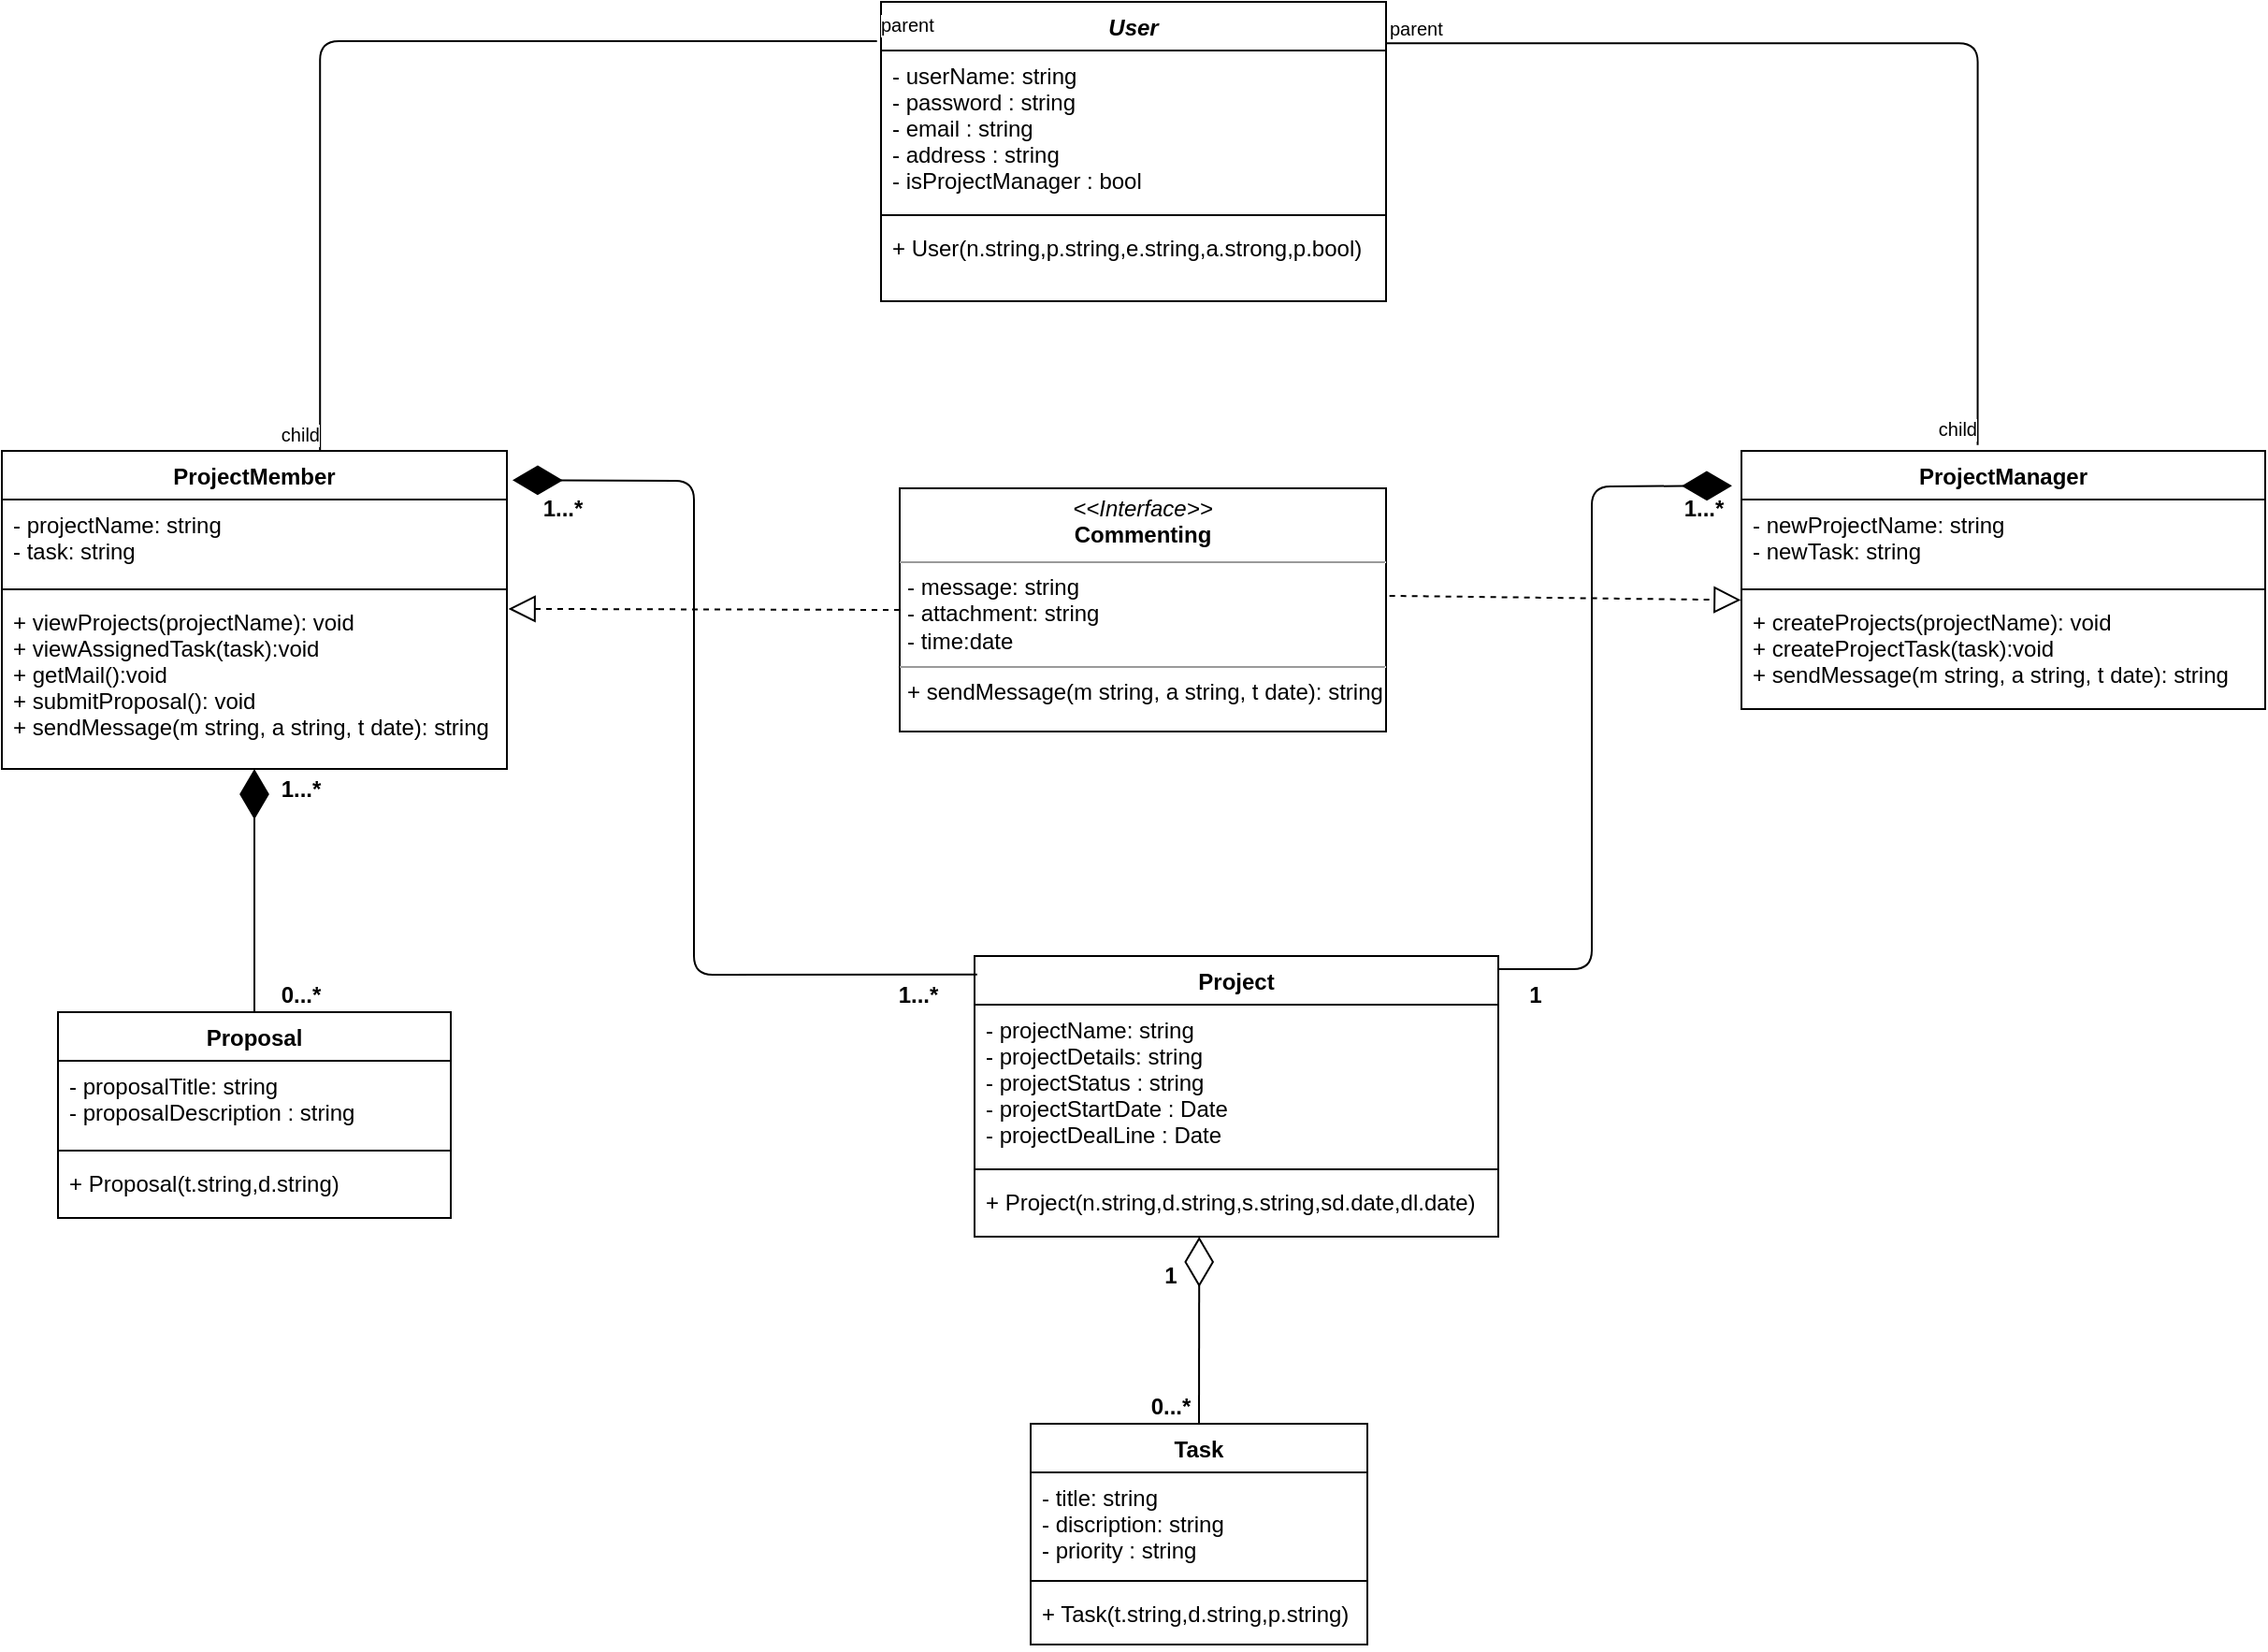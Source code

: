 <mxfile version="13.3.5" type="device"><diagram id="2Cl9fzCKSNsaMfrPJ8Xt" name="Page-1"><mxGraphModel dx="2586" dy="1040" grid="1" gridSize="10" guides="1" tooltips="1" connect="1" arrows="1" fold="1" page="1" pageScale="1" pageWidth="850" pageHeight="1100" math="0" shadow="0"><root><mxCell id="0"/><mxCell id="1" parent="0"/><mxCell id="uXGaV3KBPyQ8oldpmu42-17" value="Project" style="swimlane;fontStyle=1;align=center;verticalAlign=top;childLayout=stackLayout;horizontal=1;startSize=26;horizontalStack=0;resizeParent=1;resizeParentMax=0;resizeLast=0;collapsible=1;marginBottom=0;" vertex="1" parent="1"><mxGeometry x="350" y="610" width="280" height="150" as="geometry"/></mxCell><mxCell id="uXGaV3KBPyQ8oldpmu42-18" value="- projectName: string&#10;- projectDetails: string&#10;- projectStatus : string&#10;- projectStartDate : Date&#10;- projectDealLine : Date&#10;" style="text;strokeColor=none;fillColor=none;align=left;verticalAlign=top;spacingLeft=4;spacingRight=4;overflow=hidden;rotatable=0;points=[[0,0.5],[1,0.5]];portConstraint=eastwest;" vertex="1" parent="uXGaV3KBPyQ8oldpmu42-17"><mxGeometry y="26" width="280" height="84" as="geometry"/></mxCell><mxCell id="uXGaV3KBPyQ8oldpmu42-19" value="" style="line;strokeWidth=1;fillColor=none;align=left;verticalAlign=middle;spacingTop=-1;spacingLeft=3;spacingRight=3;rotatable=0;labelPosition=right;points=[];portConstraint=eastwest;" vertex="1" parent="uXGaV3KBPyQ8oldpmu42-17"><mxGeometry y="110" width="280" height="8" as="geometry"/></mxCell><mxCell id="uXGaV3KBPyQ8oldpmu42-20" value="+ Project(n.string,d.string,s.string,sd.date,dl.date)" style="text;strokeColor=none;fillColor=none;align=left;verticalAlign=top;spacingLeft=4;spacingRight=4;overflow=hidden;rotatable=0;points=[[0,0.5],[1,0.5]];portConstraint=eastwest;" vertex="1" parent="uXGaV3KBPyQ8oldpmu42-17"><mxGeometry y="118" width="280" height="32" as="geometry"/></mxCell><mxCell id="uXGaV3KBPyQ8oldpmu42-31" value="&lt;p style=&quot;margin: 0px ; margin-top: 4px ; text-align: center&quot;&gt;&lt;i&gt;&amp;lt;&amp;lt;Interface&amp;gt;&amp;gt;&lt;/i&gt;&lt;br&gt;&lt;b&gt;Commenting&lt;/b&gt;&lt;/p&gt;&lt;hr size=&quot;1&quot;&gt;&lt;p style=&quot;margin: 0px ; margin-left: 4px&quot;&gt;- message: string&lt;br&gt;- attachment: string&lt;/p&gt;&lt;p style=&quot;margin: 0px ; margin-left: 4px&quot;&gt;- time:date&lt;/p&gt;&lt;hr size=&quot;1&quot;&gt;&lt;p style=&quot;margin: 0px ; margin-left: 4px&quot;&gt;+ sendMessage(m string, a string, t date): string&lt;br&gt;&lt;/p&gt;" style="verticalAlign=top;align=left;overflow=fill;fontSize=12;fontFamily=Helvetica;html=1;" vertex="1" parent="1"><mxGeometry x="310" y="360" width="260" height="130" as="geometry"/></mxCell><mxCell id="uXGaV3KBPyQ8oldpmu42-1" value="User" style="swimlane;fontStyle=3;align=center;verticalAlign=top;childLayout=stackLayout;horizontal=1;startSize=26;horizontalStack=0;resizeParent=1;resizeParentMax=0;resizeLast=0;collapsible=1;marginBottom=0;" vertex="1" parent="1"><mxGeometry x="300" y="100" width="270" height="160" as="geometry"/></mxCell><mxCell id="uXGaV3KBPyQ8oldpmu42-2" value="- userName: string&#10;- password : string&#10;- email : string&#10;- address : string&#10;- isProjectManager : bool" style="text;strokeColor=none;fillColor=none;align=left;verticalAlign=top;spacingLeft=4;spacingRight=4;overflow=hidden;rotatable=0;points=[[0,0.5],[1,0.5]];portConstraint=eastwest;" vertex="1" parent="uXGaV3KBPyQ8oldpmu42-1"><mxGeometry y="26" width="270" height="84" as="geometry"/></mxCell><mxCell id="uXGaV3KBPyQ8oldpmu42-3" value="" style="line;strokeWidth=1;fillColor=none;align=left;verticalAlign=middle;spacingTop=-1;spacingLeft=3;spacingRight=3;rotatable=0;labelPosition=right;points=[];portConstraint=eastwest;" vertex="1" parent="uXGaV3KBPyQ8oldpmu42-1"><mxGeometry y="110" width="270" height="8" as="geometry"/></mxCell><mxCell id="uXGaV3KBPyQ8oldpmu42-4" value="+ User(n.string,p.string,e.string,a.strong,p.bool)" style="text;strokeColor=none;fillColor=none;align=left;verticalAlign=top;spacingLeft=4;spacingRight=4;overflow=hidden;rotatable=0;points=[[0,0.5],[1,0.5]];portConstraint=eastwest;" vertex="1" parent="uXGaV3KBPyQ8oldpmu42-1"><mxGeometry y="118" width="270" height="42" as="geometry"/></mxCell><mxCell id="uXGaV3KBPyQ8oldpmu42-9" value="ProjectMember" style="swimlane;fontStyle=1;align=center;verticalAlign=top;childLayout=stackLayout;horizontal=1;startSize=26;horizontalStack=0;resizeParent=1;resizeParentMax=0;resizeLast=0;collapsible=1;marginBottom=0;" vertex="1" parent="1"><mxGeometry x="-170" y="340" width="270" height="170" as="geometry"/></mxCell><mxCell id="uXGaV3KBPyQ8oldpmu42-10" value="- projectName: string&#10;- task: string" style="text;strokeColor=none;fillColor=none;align=left;verticalAlign=top;spacingLeft=4;spacingRight=4;overflow=hidden;rotatable=0;points=[[0,0.5],[1,0.5]];portConstraint=eastwest;" vertex="1" parent="uXGaV3KBPyQ8oldpmu42-9"><mxGeometry y="26" width="270" height="44" as="geometry"/></mxCell><mxCell id="uXGaV3KBPyQ8oldpmu42-11" value="" style="line;strokeWidth=1;fillColor=none;align=left;verticalAlign=middle;spacingTop=-1;spacingLeft=3;spacingRight=3;rotatable=0;labelPosition=right;points=[];portConstraint=eastwest;" vertex="1" parent="uXGaV3KBPyQ8oldpmu42-9"><mxGeometry y="70" width="270" height="8" as="geometry"/></mxCell><mxCell id="uXGaV3KBPyQ8oldpmu42-12" value="+ viewProjects(projectName): void&#10;+ viewAssignedTask(task):void&#10;+ getMail():void&#10;+ submitProposal(): void&#10;+ sendMessage(m string, a string, t date): string" style="text;strokeColor=none;fillColor=none;align=left;verticalAlign=top;spacingLeft=4;spacingRight=4;overflow=hidden;rotatable=0;points=[[0,0.5],[1,0.5]];portConstraint=eastwest;" vertex="1" parent="uXGaV3KBPyQ8oldpmu42-9"><mxGeometry y="78" width="270" height="92" as="geometry"/></mxCell><mxCell id="uXGaV3KBPyQ8oldpmu42-13" value="ProjectManager" style="swimlane;fontStyle=1;align=center;verticalAlign=top;childLayout=stackLayout;horizontal=1;startSize=26;horizontalStack=0;resizeParent=1;resizeParentMax=0;resizeLast=0;collapsible=1;marginBottom=0;" vertex="1" parent="1"><mxGeometry x="760" y="340" width="280" height="138" as="geometry"/></mxCell><mxCell id="uXGaV3KBPyQ8oldpmu42-14" value="- newProjectName: string&#10;- newTask: string" style="text;strokeColor=none;fillColor=none;align=left;verticalAlign=top;spacingLeft=4;spacingRight=4;overflow=hidden;rotatable=0;points=[[0,0.5],[1,0.5]];portConstraint=eastwest;" vertex="1" parent="uXGaV3KBPyQ8oldpmu42-13"><mxGeometry y="26" width="280" height="44" as="geometry"/></mxCell><mxCell id="uXGaV3KBPyQ8oldpmu42-15" value="" style="line;strokeWidth=1;fillColor=none;align=left;verticalAlign=middle;spacingTop=-1;spacingLeft=3;spacingRight=3;rotatable=0;labelPosition=right;points=[];portConstraint=eastwest;" vertex="1" parent="uXGaV3KBPyQ8oldpmu42-13"><mxGeometry y="70" width="280" height="8" as="geometry"/></mxCell><mxCell id="uXGaV3KBPyQ8oldpmu42-16" value="+ createProjects(projectName): void&#10;+ createProjectTask(task):void&#10;+ sendMessage(m string, a string, t date): string" style="text;strokeColor=none;fillColor=none;align=left;verticalAlign=top;spacingLeft=4;spacingRight=4;overflow=hidden;rotatable=0;points=[[0,0.5],[1,0.5]];portConstraint=eastwest;" vertex="1" parent="uXGaV3KBPyQ8oldpmu42-13"><mxGeometry y="78" width="280" height="60" as="geometry"/></mxCell><mxCell id="uXGaV3KBPyQ8oldpmu42-25" value="Proposal" style="swimlane;fontStyle=1;align=center;verticalAlign=top;childLayout=stackLayout;horizontal=1;startSize=26;horizontalStack=0;resizeParent=1;resizeParentMax=0;resizeLast=0;collapsible=1;marginBottom=0;" vertex="1" parent="1"><mxGeometry x="-140" y="640" width="210" height="110" as="geometry"/></mxCell><mxCell id="uXGaV3KBPyQ8oldpmu42-26" value="- proposalTitle: string&#10;- proposalDescription : string" style="text;strokeColor=none;fillColor=none;align=left;verticalAlign=top;spacingLeft=4;spacingRight=4;overflow=hidden;rotatable=0;points=[[0,0.5],[1,0.5]];portConstraint=eastwest;" vertex="1" parent="uXGaV3KBPyQ8oldpmu42-25"><mxGeometry y="26" width="210" height="44" as="geometry"/></mxCell><mxCell id="uXGaV3KBPyQ8oldpmu42-27" value="" style="line;strokeWidth=1;fillColor=none;align=left;verticalAlign=middle;spacingTop=-1;spacingLeft=3;spacingRight=3;rotatable=0;labelPosition=right;points=[];portConstraint=eastwest;" vertex="1" parent="uXGaV3KBPyQ8oldpmu42-25"><mxGeometry y="70" width="210" height="8" as="geometry"/></mxCell><mxCell id="uXGaV3KBPyQ8oldpmu42-28" value="+ Proposal(t.string,d.string)" style="text;strokeColor=none;fillColor=none;align=left;verticalAlign=top;spacingLeft=4;spacingRight=4;overflow=hidden;rotatable=0;points=[[0,0.5],[1,0.5]];portConstraint=eastwest;" vertex="1" parent="uXGaV3KBPyQ8oldpmu42-25"><mxGeometry y="78" width="210" height="32" as="geometry"/></mxCell><mxCell id="uXGaV3KBPyQ8oldpmu42-32" value="" style="endArrow=block;dashed=1;endFill=0;endSize=12;html=1;exitX=0;exitY=0.5;exitDx=0;exitDy=0;entryX=1.003;entryY=0.07;entryDx=0;entryDy=0;entryPerimeter=0;" edge="1" parent="1" source="uXGaV3KBPyQ8oldpmu42-31" target="uXGaV3KBPyQ8oldpmu42-12"><mxGeometry width="160" relative="1" as="geometry"><mxPoint x="120" y="330" as="sourcePoint"/><mxPoint x="280" y="330" as="targetPoint"/></mxGeometry></mxCell><mxCell id="uXGaV3KBPyQ8oldpmu42-33" value="" style="endArrow=block;dashed=1;endFill=0;endSize=12;html=1;exitX=1.007;exitY=0.442;exitDx=0;exitDy=0;exitPerimeter=0;entryX=-0.001;entryY=0.029;entryDx=0;entryDy=0;entryPerimeter=0;" edge="1" parent="1" source="uXGaV3KBPyQ8oldpmu42-31" target="uXGaV3KBPyQ8oldpmu42-16"><mxGeometry width="160" relative="1" as="geometry"><mxPoint x="300" y="330" as="sourcePoint"/><mxPoint x="460" y="330" as="targetPoint"/></mxGeometry></mxCell><mxCell id="uXGaV3KBPyQ8oldpmu42-34" value="" style="endArrow=none;html=1;edgeStyle=orthogonalEdgeStyle;entryX=0.63;entryY=0;entryDx=0;entryDy=0;entryPerimeter=0;exitX=-0.008;exitY=0.131;exitDx=0;exitDy=0;exitPerimeter=0;" edge="1" parent="1" source="uXGaV3KBPyQ8oldpmu42-1" target="uXGaV3KBPyQ8oldpmu42-9"><mxGeometry relative="1" as="geometry"><mxPoint x="290" y="120" as="sourcePoint"/><mxPoint x="390" y="330" as="targetPoint"/></mxGeometry></mxCell><mxCell id="uXGaV3KBPyQ8oldpmu42-35" value="parent" style="resizable=0;html=1;align=left;verticalAlign=bottom;labelBackgroundColor=#ffffff;fontSize=10;" connectable="0" vertex="1" parent="uXGaV3KBPyQ8oldpmu42-34"><mxGeometry x="-1" relative="1" as="geometry"/></mxCell><mxCell id="uXGaV3KBPyQ8oldpmu42-36" value="child" style="resizable=0;html=1;align=right;verticalAlign=bottom;labelBackgroundColor=#ffffff;fontSize=10;" connectable="0" vertex="1" parent="uXGaV3KBPyQ8oldpmu42-34"><mxGeometry x="1" relative="1" as="geometry"/></mxCell><mxCell id="uXGaV3KBPyQ8oldpmu42-37" value="" style="endArrow=none;html=1;edgeStyle=orthogonalEdgeStyle;entryX=0.451;entryY=-0.023;entryDx=0;entryDy=0;entryPerimeter=0;exitX=1;exitY=0.138;exitDx=0;exitDy=0;exitPerimeter=0;" edge="1" parent="1" source="uXGaV3KBPyQ8oldpmu42-1" target="uXGaV3KBPyQ8oldpmu42-13"><mxGeometry relative="1" as="geometry"><mxPoint x="571" y="130" as="sourcePoint"/><mxPoint x="10.1" y="350" as="targetPoint"/></mxGeometry></mxCell><mxCell id="uXGaV3KBPyQ8oldpmu42-38" value="parent" style="resizable=0;html=1;align=left;verticalAlign=bottom;labelBackgroundColor=#ffffff;fontSize=10;" connectable="0" vertex="1" parent="uXGaV3KBPyQ8oldpmu42-37"><mxGeometry x="-1" relative="1" as="geometry"/></mxCell><mxCell id="uXGaV3KBPyQ8oldpmu42-39" value="child" style="resizable=0;html=1;align=right;verticalAlign=bottom;labelBackgroundColor=#ffffff;fontSize=10;" connectable="0" vertex="1" parent="uXGaV3KBPyQ8oldpmu42-37"><mxGeometry x="1" relative="1" as="geometry"/></mxCell><mxCell id="uXGaV3KBPyQ8oldpmu42-40" value="" style="endArrow=diamondThin;endFill=1;endSize=24;html=1;exitX=0.5;exitY=0;exitDx=0;exitDy=0;" edge="1" parent="1" source="uXGaV3KBPyQ8oldpmu42-25" target="uXGaV3KBPyQ8oldpmu42-12"><mxGeometry width="160" relative="1" as="geometry"><mxPoint x="290" y="610" as="sourcePoint"/><mxPoint x="450" y="610" as="targetPoint"/></mxGeometry></mxCell><mxCell id="uXGaV3KBPyQ8oldpmu42-41" value="" style="endArrow=diamondThin;endFill=1;endSize=24;html=1;exitX=0.005;exitY=0.066;exitDx=0;exitDy=0;exitPerimeter=0;entryX=1.011;entryY=0.092;entryDx=0;entryDy=0;entryPerimeter=0;" edge="1" parent="1" source="uXGaV3KBPyQ8oldpmu42-17" target="uXGaV3KBPyQ8oldpmu42-9"><mxGeometry width="160" relative="1" as="geometry"><mxPoint x="290" y="470" as="sourcePoint"/><mxPoint x="450" y="470" as="targetPoint"/><Array as="points"><mxPoint x="200" y="620"/><mxPoint x="200" y="356"/></Array></mxGeometry></mxCell><mxCell id="uXGaV3KBPyQ8oldpmu42-42" value="" style="endArrow=diamondThin;endFill=1;endSize=24;html=1;entryX=-0.018;entryY=0.135;entryDx=0;entryDy=0;entryPerimeter=0;exitX=1;exitY=0.047;exitDx=0;exitDy=0;exitPerimeter=0;" edge="1" parent="1" source="uXGaV3KBPyQ8oldpmu42-17" target="uXGaV3KBPyQ8oldpmu42-13"><mxGeometry width="160" relative="1" as="geometry"><mxPoint x="630" y="630" as="sourcePoint"/><mxPoint x="112.97" y="365.64" as="targetPoint"/><Array as="points"><mxPoint x="680" y="617"/><mxPoint x="680" y="359"/></Array></mxGeometry></mxCell><mxCell id="uXGaV3KBPyQ8oldpmu42-43" value="" style="endArrow=diamondThin;endFill=0;endSize=24;html=1;exitX=0.5;exitY=0;exitDx=0;exitDy=0;entryX=0.429;entryY=1;entryDx=0;entryDy=0;entryPerimeter=0;" edge="1" parent="1" source="uXGaV3KBPyQ8oldpmu42-21" target="uXGaV3KBPyQ8oldpmu42-20"><mxGeometry width="160" relative="1" as="geometry"><mxPoint x="260" y="460" as="sourcePoint"/><mxPoint x="420" y="460" as="targetPoint"/></mxGeometry></mxCell><mxCell id="uXGaV3KBPyQ8oldpmu42-21" value="Task" style="swimlane;fontStyle=1;align=center;verticalAlign=top;childLayout=stackLayout;horizontal=1;startSize=26;horizontalStack=0;resizeParent=1;resizeParentMax=0;resizeLast=0;collapsible=1;marginBottom=0;" vertex="1" parent="1"><mxGeometry x="380" y="860" width="180" height="118" as="geometry"/></mxCell><mxCell id="uXGaV3KBPyQ8oldpmu42-22" value="- title: string&#10;- discription: string&#10;- priority : string&#10;" style="text;strokeColor=none;fillColor=none;align=left;verticalAlign=top;spacingLeft=4;spacingRight=4;overflow=hidden;rotatable=0;points=[[0,0.5],[1,0.5]];portConstraint=eastwest;" vertex="1" parent="uXGaV3KBPyQ8oldpmu42-21"><mxGeometry y="26" width="180" height="54" as="geometry"/></mxCell><mxCell id="uXGaV3KBPyQ8oldpmu42-23" value="" style="line;strokeWidth=1;fillColor=none;align=left;verticalAlign=middle;spacingTop=-1;spacingLeft=3;spacingRight=3;rotatable=0;labelPosition=right;points=[];portConstraint=eastwest;" vertex="1" parent="uXGaV3KBPyQ8oldpmu42-21"><mxGeometry y="80" width="180" height="8" as="geometry"/></mxCell><mxCell id="uXGaV3KBPyQ8oldpmu42-24" value="+ Task(t.string,d.string,p.string)" style="text;strokeColor=none;fillColor=none;align=left;verticalAlign=top;spacingLeft=4;spacingRight=4;overflow=hidden;rotatable=0;points=[[0,0.5],[1,0.5]];portConstraint=eastwest;" vertex="1" parent="uXGaV3KBPyQ8oldpmu42-21"><mxGeometry y="88" width="180" height="30" as="geometry"/></mxCell><mxCell id="uXGaV3KBPyQ8oldpmu42-44" value="1" style="text;align=center;fontStyle=1;verticalAlign=middle;spacingLeft=3;spacingRight=3;strokeColor=none;rotatable=0;points=[[0,0.5],[1,0.5]];portConstraint=eastwest;" vertex="1" parent="1"><mxGeometry x="425" y="770" width="60" height="20" as="geometry"/></mxCell><mxCell id="uXGaV3KBPyQ8oldpmu42-45" value="0...*" style="text;align=center;fontStyle=1;verticalAlign=middle;spacingLeft=3;spacingRight=3;strokeColor=none;rotatable=0;points=[[0,0.5],[1,0.5]];portConstraint=eastwest;" vertex="1" parent="1"><mxGeometry x="425" y="840" width="60" height="20" as="geometry"/></mxCell><mxCell id="uXGaV3KBPyQ8oldpmu42-46" value="0...*" style="text;align=center;fontStyle=1;verticalAlign=middle;spacingLeft=3;spacingRight=3;strokeColor=none;rotatable=0;points=[[0,0.5],[1,0.5]];portConstraint=eastwest;" vertex="1" parent="1"><mxGeometry x="-40" y="620" width="60" height="20" as="geometry"/></mxCell><mxCell id="uXGaV3KBPyQ8oldpmu42-47" value="1...*" style="text;align=center;fontStyle=1;verticalAlign=middle;spacingLeft=3;spacingRight=3;strokeColor=none;rotatable=0;points=[[0,0.5],[1,0.5]];portConstraint=eastwest;" vertex="1" parent="1"><mxGeometry x="-40" y="510" width="60" height="20" as="geometry"/></mxCell><mxCell id="uXGaV3KBPyQ8oldpmu42-48" value="1...*" style="text;align=center;fontStyle=1;verticalAlign=middle;spacingLeft=3;spacingRight=3;strokeColor=none;rotatable=0;points=[[0,0.5],[1,0.5]];portConstraint=eastwest;" vertex="1" parent="1"><mxGeometry x="100" y="360" width="60" height="20" as="geometry"/></mxCell><mxCell id="uXGaV3KBPyQ8oldpmu42-49" value="1...*" style="text;align=center;fontStyle=1;verticalAlign=middle;spacingLeft=3;spacingRight=3;strokeColor=none;rotatable=0;points=[[0,0.5],[1,0.5]];portConstraint=eastwest;" vertex="1" parent="1"><mxGeometry x="290" y="620" width="60" height="20" as="geometry"/></mxCell><mxCell id="uXGaV3KBPyQ8oldpmu42-50" value="1" style="text;align=center;fontStyle=1;verticalAlign=middle;spacingLeft=3;spacingRight=3;strokeColor=none;rotatable=0;points=[[0,0.5],[1,0.5]];portConstraint=eastwest;" vertex="1" parent="1"><mxGeometry x="620" y="620" width="60" height="20" as="geometry"/></mxCell><mxCell id="uXGaV3KBPyQ8oldpmu42-51" value="1...*" style="text;align=center;fontStyle=1;verticalAlign=middle;spacingLeft=3;spacingRight=3;strokeColor=none;rotatable=0;points=[[0,0.5],[1,0.5]];portConstraint=eastwest;" vertex="1" parent="1"><mxGeometry x="710" y="360" width="60" height="20" as="geometry"/></mxCell></root></mxGraphModel></diagram></mxfile>